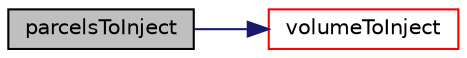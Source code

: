 digraph "parcelsToInject"
{
  bgcolor="transparent";
  edge [fontname="Helvetica",fontsize="10",labelfontname="Helvetica",labelfontsize="10"];
  node [fontname="Helvetica",fontsize="10",shape=record];
  rankdir="LR";
  Node1 [label="parcelsToInject",height=0.2,width=0.4,color="black", fillcolor="grey75", style="filled", fontcolor="black"];
  Node1 -> Node2 [color="midnightblue",fontsize="10",style="solid",fontname="Helvetica"];
  Node2 [label="volumeToInject",height=0.2,width=0.4,color="red",URL="$a01261.html#a429d17f10d15e9c7727159582c3f149b",tooltip="Volume of parcels to introduce relative to SOI. "];
}
